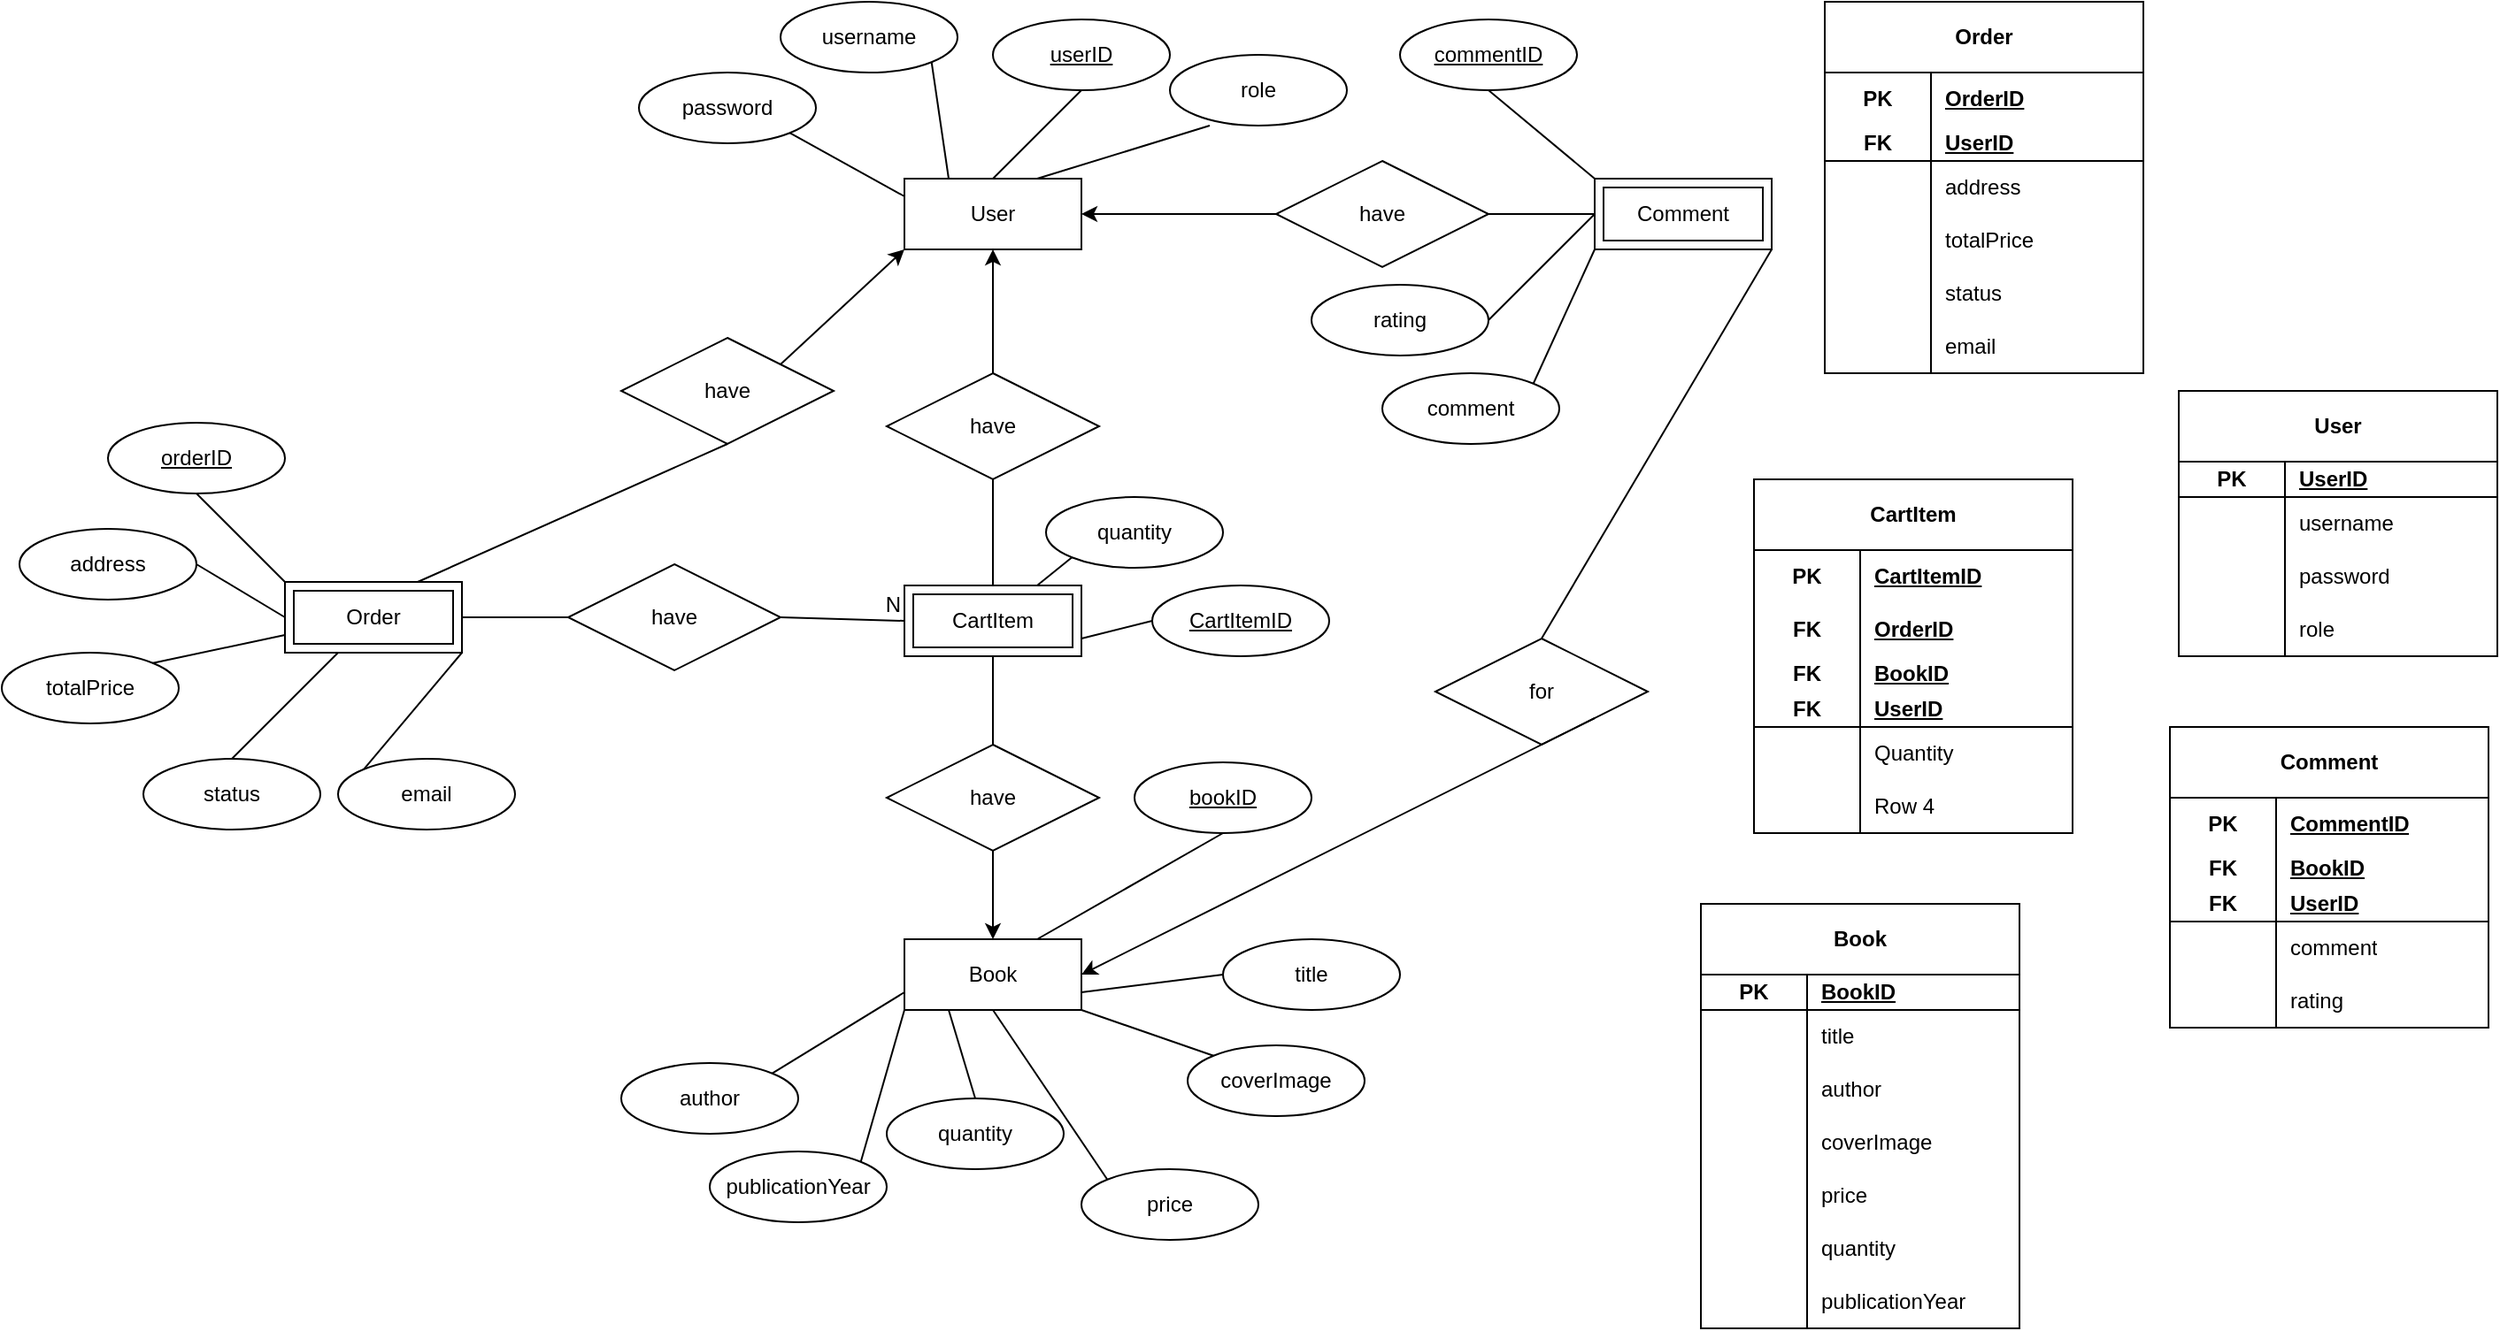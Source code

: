 <mxfile version="24.4.3" type="github">
  <diagram id="R2lEEEUBdFMjLlhIrx00" name="Page-1">
    <mxGraphModel dx="5198" dy="1508" grid="1" gridSize="10" guides="1" tooltips="1" connect="1" arrows="1" fold="1" page="1" pageScale="1" pageWidth="850" pageHeight="1100" math="0" shadow="0" extFonts="Permanent Marker^https://fonts.googleapis.com/css?family=Permanent+Marker">
      <root>
        <mxCell id="0" />
        <mxCell id="1" parent="0" />
        <mxCell id="77vhPP4-ldF0HwKtBxAo-1" value="User" style="whiteSpace=wrap;html=1;align=center;" vertex="1" parent="1">
          <mxGeometry x="-290" y="240" width="100" height="40" as="geometry" />
        </mxCell>
        <mxCell id="77vhPP4-ldF0HwKtBxAo-2" value="userID" style="ellipse;whiteSpace=wrap;html=1;align=center;fontStyle=4;" vertex="1" parent="1">
          <mxGeometry x="-240" y="150" width="100" height="40" as="geometry" />
        </mxCell>
        <mxCell id="77vhPP4-ldF0HwKtBxAo-3" value="username" style="ellipse;whiteSpace=wrap;html=1;align=center;" vertex="1" parent="1">
          <mxGeometry x="-360" y="140" width="100" height="40" as="geometry" />
        </mxCell>
        <mxCell id="77vhPP4-ldF0HwKtBxAo-4" value="role" style="ellipse;whiteSpace=wrap;html=1;align=center;" vertex="1" parent="1">
          <mxGeometry x="-140" y="170" width="100" height="40" as="geometry" />
        </mxCell>
        <mxCell id="77vhPP4-ldF0HwKtBxAo-5" value="password" style="ellipse;whiteSpace=wrap;html=1;align=center;" vertex="1" parent="1">
          <mxGeometry x="-440" y="180" width="100" height="40" as="geometry" />
        </mxCell>
        <mxCell id="77vhPP4-ldF0HwKtBxAo-9" value="" style="endArrow=none;html=1;rounded=0;exitX=0.5;exitY=1;exitDx=0;exitDy=0;entryX=0.5;entryY=0;entryDx=0;entryDy=0;" edge="1" parent="1" source="77vhPP4-ldF0HwKtBxAo-2" target="77vhPP4-ldF0HwKtBxAo-1">
          <mxGeometry width="50" height="50" relative="1" as="geometry">
            <mxPoint x="-140" y="360" as="sourcePoint" />
            <mxPoint x="-90" y="310" as="targetPoint" />
          </mxGeometry>
        </mxCell>
        <mxCell id="77vhPP4-ldF0HwKtBxAo-10" value="" style="endArrow=none;html=1;rounded=0;exitX=1;exitY=1;exitDx=0;exitDy=0;entryX=0.25;entryY=0;entryDx=0;entryDy=0;" edge="1" parent="1" source="77vhPP4-ldF0HwKtBxAo-3" target="77vhPP4-ldF0HwKtBxAo-1">
          <mxGeometry width="50" height="50" relative="1" as="geometry">
            <mxPoint x="-140" y="360" as="sourcePoint" />
            <mxPoint x="-150" y="334" as="targetPoint" />
          </mxGeometry>
        </mxCell>
        <mxCell id="77vhPP4-ldF0HwKtBxAo-11" value="" style="endArrow=none;html=1;rounded=0;exitX=1;exitY=1;exitDx=0;exitDy=0;entryX=0;entryY=0.25;entryDx=0;entryDy=0;" edge="1" parent="1" source="77vhPP4-ldF0HwKtBxAo-5" target="77vhPP4-ldF0HwKtBxAo-1">
          <mxGeometry width="50" height="50" relative="1" as="geometry">
            <mxPoint x="-140" y="360" as="sourcePoint" />
            <mxPoint x="-250" y="280" as="targetPoint" />
            <Array as="points" />
          </mxGeometry>
        </mxCell>
        <mxCell id="77vhPP4-ldF0HwKtBxAo-12" value="" style="endArrow=none;html=1;rounded=0;exitX=0.75;exitY=0;exitDx=0;exitDy=0;entryX=0.225;entryY=1.001;entryDx=0;entryDy=0;entryPerimeter=0;" edge="1" parent="1" source="77vhPP4-ldF0HwKtBxAo-1" target="77vhPP4-ldF0HwKtBxAo-4">
          <mxGeometry width="50" height="50" relative="1" as="geometry">
            <mxPoint x="-140" y="360" as="sourcePoint" />
            <mxPoint x="-90" y="310" as="targetPoint" />
          </mxGeometry>
        </mxCell>
        <mxCell id="77vhPP4-ldF0HwKtBxAo-22" value="Book" style="whiteSpace=wrap;html=1;align=center;" vertex="1" parent="1">
          <mxGeometry x="-290" y="670" width="100" height="40" as="geometry" />
        </mxCell>
        <mxCell id="77vhPP4-ldF0HwKtBxAo-23" value="bookID" style="ellipse;whiteSpace=wrap;html=1;align=center;fontStyle=4;" vertex="1" parent="1">
          <mxGeometry x="-160" y="570" width="100" height="40" as="geometry" />
        </mxCell>
        <mxCell id="77vhPP4-ldF0HwKtBxAo-24" value="author" style="ellipse;whiteSpace=wrap;html=1;align=center;" vertex="1" parent="1">
          <mxGeometry x="-450" y="740" width="100" height="40" as="geometry" />
        </mxCell>
        <mxCell id="77vhPP4-ldF0HwKtBxAo-25" value="title" style="ellipse;whiteSpace=wrap;html=1;align=center;" vertex="1" parent="1">
          <mxGeometry x="-110" y="670" width="100" height="40" as="geometry" />
        </mxCell>
        <mxCell id="77vhPP4-ldF0HwKtBxAo-26" value="publicationYear" style="ellipse;whiteSpace=wrap;html=1;align=center;" vertex="1" parent="1">
          <mxGeometry x="-400" y="790" width="100" height="40" as="geometry" />
        </mxCell>
        <mxCell id="77vhPP4-ldF0HwKtBxAo-27" value="" style="endArrow=none;html=1;rounded=0;exitX=0.5;exitY=1;exitDx=0;exitDy=0;entryX=0.75;entryY=0;entryDx=0;entryDy=0;" edge="1" source="77vhPP4-ldF0HwKtBxAo-23" target="77vhPP4-ldF0HwKtBxAo-22" parent="1">
          <mxGeometry width="50" height="50" relative="1" as="geometry">
            <mxPoint x="-270" y="720" as="sourcePoint" />
            <mxPoint x="-220" y="670" as="targetPoint" />
          </mxGeometry>
        </mxCell>
        <mxCell id="77vhPP4-ldF0HwKtBxAo-28" value="" style="endArrow=none;html=1;rounded=0;exitX=1;exitY=0;exitDx=0;exitDy=0;entryX=0;entryY=0.75;entryDx=0;entryDy=0;" edge="1" source="77vhPP4-ldF0HwKtBxAo-24" target="77vhPP4-ldF0HwKtBxAo-22" parent="1">
          <mxGeometry width="50" height="50" relative="1" as="geometry">
            <mxPoint x="-270" y="740" as="sourcePoint" />
            <mxPoint x="-280" y="714" as="targetPoint" />
          </mxGeometry>
        </mxCell>
        <mxCell id="77vhPP4-ldF0HwKtBxAo-29" value="" style="endArrow=none;html=1;rounded=0;exitX=1;exitY=0;exitDx=0;exitDy=0;entryX=0;entryY=1;entryDx=0;entryDy=0;" edge="1" source="77vhPP4-ldF0HwKtBxAo-26" target="77vhPP4-ldF0HwKtBxAo-22" parent="1">
          <mxGeometry width="50" height="50" relative="1" as="geometry">
            <mxPoint x="-270" y="740" as="sourcePoint" />
            <mxPoint x="-220" y="690" as="targetPoint" />
            <Array as="points" />
          </mxGeometry>
        </mxCell>
        <mxCell id="77vhPP4-ldF0HwKtBxAo-30" value="" style="endArrow=none;html=1;rounded=0;entryX=0;entryY=0.5;entryDx=0;entryDy=0;exitX=1;exitY=0.75;exitDx=0;exitDy=0;" edge="1" source="77vhPP4-ldF0HwKtBxAo-22" target="77vhPP4-ldF0HwKtBxAo-25" parent="1">
          <mxGeometry width="50" height="50" relative="1" as="geometry">
            <mxPoint x="-190" y="690" as="sourcePoint" />
            <mxPoint x="-220" y="690" as="targetPoint" />
          </mxGeometry>
        </mxCell>
        <mxCell id="77vhPP4-ldF0HwKtBxAo-31" value="quantity" style="ellipse;whiteSpace=wrap;html=1;align=center;" vertex="1" parent="1">
          <mxGeometry x="-300" y="760" width="100" height="40" as="geometry" />
        </mxCell>
        <mxCell id="77vhPP4-ldF0HwKtBxAo-32" value="price" style="ellipse;whiteSpace=wrap;html=1;align=center;" vertex="1" parent="1">
          <mxGeometry x="-190" y="800" width="100" height="40" as="geometry" />
        </mxCell>
        <mxCell id="77vhPP4-ldF0HwKtBxAo-33" value="" style="endArrow=none;html=1;rounded=0;exitX=0.5;exitY=0;exitDx=0;exitDy=0;entryX=0.25;entryY=1;entryDx=0;entryDy=0;" edge="1" parent="1" source="77vhPP4-ldF0HwKtBxAo-31" target="77vhPP4-ldF0HwKtBxAo-22">
          <mxGeometry width="50" height="50" relative="1" as="geometry">
            <mxPoint x="-400" y="720" as="sourcePoint" />
            <mxPoint x="-350" y="670" as="targetPoint" />
          </mxGeometry>
        </mxCell>
        <mxCell id="77vhPP4-ldF0HwKtBxAo-34" value="" style="endArrow=none;html=1;rounded=0;exitX=0;exitY=0;exitDx=0;exitDy=0;entryX=0.5;entryY=1;entryDx=0;entryDy=0;" edge="1" parent="1" source="77vhPP4-ldF0HwKtBxAo-32" target="77vhPP4-ldF0HwKtBxAo-22">
          <mxGeometry width="50" height="50" relative="1" as="geometry">
            <mxPoint x="-400" y="720" as="sourcePoint" />
            <mxPoint x="-350" y="670" as="targetPoint" />
          </mxGeometry>
        </mxCell>
        <mxCell id="77vhPP4-ldF0HwKtBxAo-62" value="&lt;u&gt;CartItemID&lt;/u&gt;" style="ellipse;whiteSpace=wrap;html=1;align=center;fontStyle=4;" vertex="1" parent="1">
          <mxGeometry x="-150" y="470" width="100" height="40" as="geometry" />
        </mxCell>
        <mxCell id="77vhPP4-ldF0HwKtBxAo-63" value="quantity" style="ellipse;whiteSpace=wrap;html=1;align=center;" vertex="1" parent="1">
          <mxGeometry x="-210" y="420" width="100" height="40" as="geometry" />
        </mxCell>
        <mxCell id="77vhPP4-ldF0HwKtBxAo-66" value="" style="endArrow=none;html=1;rounded=0;exitX=0;exitY=0.5;exitDx=0;exitDy=0;entryX=1;entryY=0.75;entryDx=0;entryDy=0;" edge="1" parent="1" source="77vhPP4-ldF0HwKtBxAo-62" target="77vhPP4-ldF0HwKtBxAo-151">
          <mxGeometry width="50" height="50" relative="1" as="geometry">
            <mxPoint x="-200" y="630" as="sourcePoint" />
            <mxPoint x="-210" y="485" as="targetPoint" />
          </mxGeometry>
        </mxCell>
        <mxCell id="77vhPP4-ldF0HwKtBxAo-67" value="" style="endArrow=none;html=1;rounded=0;exitX=0;exitY=1;exitDx=0;exitDy=0;entryX=0.75;entryY=0;entryDx=0;entryDy=0;" edge="1" parent="1" source="77vhPP4-ldF0HwKtBxAo-63" target="77vhPP4-ldF0HwKtBxAo-151">
          <mxGeometry width="50" height="50" relative="1" as="geometry">
            <mxPoint x="-200" y="630" as="sourcePoint" />
            <mxPoint x="-210" y="485" as="targetPoint" />
          </mxGeometry>
        </mxCell>
        <mxCell id="77vhPP4-ldF0HwKtBxAo-70" value="Comment" style="shape=ext;margin=3;double=1;whiteSpace=wrap;html=1;align=center;" vertex="1" parent="1">
          <mxGeometry x="100" y="240" width="100" height="40" as="geometry" />
        </mxCell>
        <mxCell id="77vhPP4-ldF0HwKtBxAo-71" value="&lt;u&gt;commentID&lt;/u&gt;" style="ellipse;whiteSpace=wrap;html=1;align=center;" vertex="1" parent="1">
          <mxGeometry x="-10" y="150" width="100" height="40" as="geometry" />
        </mxCell>
        <mxCell id="77vhPP4-ldF0HwKtBxAo-74" value="rating" style="ellipse;whiteSpace=wrap;html=1;align=center;" vertex="1" parent="1">
          <mxGeometry x="-60" y="300" width="100" height="40" as="geometry" />
        </mxCell>
        <mxCell id="77vhPP4-ldF0HwKtBxAo-75" value="comment" style="ellipse;whiteSpace=wrap;html=1;align=center;" vertex="1" parent="1">
          <mxGeometry x="-20" y="350" width="100" height="40" as="geometry" />
        </mxCell>
        <mxCell id="77vhPP4-ldF0HwKtBxAo-76" value="" style="endArrow=none;html=1;rounded=0;exitX=0;exitY=0;exitDx=0;exitDy=0;entryX=0.5;entryY=1;entryDx=0;entryDy=0;" edge="1" parent="1" source="77vhPP4-ldF0HwKtBxAo-70" target="77vhPP4-ldF0HwKtBxAo-71">
          <mxGeometry width="50" height="50" relative="1" as="geometry">
            <mxPoint x="180" y="340" as="sourcePoint" />
            <mxPoint x="120" y="260" as="targetPoint" />
          </mxGeometry>
        </mxCell>
        <mxCell id="77vhPP4-ldF0HwKtBxAo-78" value="" style="endArrow=none;html=1;rounded=0;exitX=0;exitY=0.5;exitDx=0;exitDy=0;entryX=1;entryY=0.5;entryDx=0;entryDy=0;" edge="1" parent="1" source="77vhPP4-ldF0HwKtBxAo-70" target="77vhPP4-ldF0HwKtBxAo-74">
          <mxGeometry width="50" height="50" relative="1" as="geometry">
            <mxPoint x="180" y="340" as="sourcePoint" />
            <mxPoint x="230" y="290" as="targetPoint" />
          </mxGeometry>
        </mxCell>
        <mxCell id="77vhPP4-ldF0HwKtBxAo-79" value="" style="endArrow=none;html=1;rounded=0;exitX=0;exitY=1;exitDx=0;exitDy=0;entryX=1;entryY=0;entryDx=0;entryDy=0;" edge="1" parent="1" source="77vhPP4-ldF0HwKtBxAo-70" target="77vhPP4-ldF0HwKtBxAo-75">
          <mxGeometry width="50" height="50" relative="1" as="geometry">
            <mxPoint x="180" y="340" as="sourcePoint" />
            <mxPoint x="230" y="290" as="targetPoint" />
          </mxGeometry>
        </mxCell>
        <mxCell id="77vhPP4-ldF0HwKtBxAo-82" value="Order" style="shape=ext;margin=3;double=1;whiteSpace=wrap;html=1;align=center;" vertex="1" parent="1">
          <mxGeometry x="-640" y="468" width="100" height="40" as="geometry" />
        </mxCell>
        <mxCell id="77vhPP4-ldF0HwKtBxAo-83" value="&lt;u&gt;orderID&lt;/u&gt;" style="ellipse;whiteSpace=wrap;html=1;align=center;" vertex="1" parent="1">
          <mxGeometry x="-740" y="378" width="100" height="40" as="geometry" />
        </mxCell>
        <mxCell id="77vhPP4-ldF0HwKtBxAo-85" value="status" style="ellipse;whiteSpace=wrap;html=1;align=center;" vertex="1" parent="1">
          <mxGeometry x="-720" y="568" width="100" height="40" as="geometry" />
        </mxCell>
        <mxCell id="77vhPP4-ldF0HwKtBxAo-86" value="address" style="ellipse;whiteSpace=wrap;html=1;align=center;" vertex="1" parent="1">
          <mxGeometry x="-790" y="438" width="100" height="40" as="geometry" />
        </mxCell>
        <mxCell id="77vhPP4-ldF0HwKtBxAo-87" value="totalPrice" style="ellipse;whiteSpace=wrap;html=1;align=center;" vertex="1" parent="1">
          <mxGeometry x="-800" y="508" width="100" height="40" as="geometry" />
        </mxCell>
        <mxCell id="77vhPP4-ldF0HwKtBxAo-88" value="" style="endArrow=none;html=1;rounded=0;exitX=0;exitY=0;exitDx=0;exitDy=0;entryX=0.5;entryY=1;entryDx=0;entryDy=0;" edge="1" parent="1" source="77vhPP4-ldF0HwKtBxAo-82" target="77vhPP4-ldF0HwKtBxAo-83">
          <mxGeometry width="50" height="50" relative="1" as="geometry">
            <mxPoint x="-590" y="508" as="sourcePoint" />
            <mxPoint x="-670" y="418" as="targetPoint" />
          </mxGeometry>
        </mxCell>
        <mxCell id="77vhPP4-ldF0HwKtBxAo-90" value="" style="endArrow=none;html=1;rounded=0;exitX=0;exitY=0.5;exitDx=0;exitDy=0;entryX=1;entryY=0.5;entryDx=0;entryDy=0;" edge="1" parent="1" source="77vhPP4-ldF0HwKtBxAo-82" target="77vhPP4-ldF0HwKtBxAo-86">
          <mxGeometry width="50" height="50" relative="1" as="geometry">
            <mxPoint x="-590" y="508" as="sourcePoint" />
            <mxPoint x="-540" y="458" as="targetPoint" />
          </mxGeometry>
        </mxCell>
        <mxCell id="77vhPP4-ldF0HwKtBxAo-91" value="" style="endArrow=none;html=1;rounded=0;entryX=1;entryY=0;entryDx=0;entryDy=0;exitX=0;exitY=0.75;exitDx=0;exitDy=0;" edge="1" parent="1" source="77vhPP4-ldF0HwKtBxAo-82" target="77vhPP4-ldF0HwKtBxAo-87">
          <mxGeometry width="50" height="50" relative="1" as="geometry">
            <mxPoint x="-650" y="508" as="sourcePoint" />
            <mxPoint x="-540" y="458" as="targetPoint" />
          </mxGeometry>
        </mxCell>
        <mxCell id="77vhPP4-ldF0HwKtBxAo-92" value="" style="endArrow=none;html=1;rounded=0;entryX=0.5;entryY=0;entryDx=0;entryDy=0;" edge="1" parent="1" target="77vhPP4-ldF0HwKtBxAo-85">
          <mxGeometry width="50" height="50" relative="1" as="geometry">
            <mxPoint x="-610" y="508" as="sourcePoint" />
            <mxPoint x="-540" y="458" as="targetPoint" />
          </mxGeometry>
        </mxCell>
        <mxCell id="77vhPP4-ldF0HwKtBxAo-93" value="email" style="ellipse;whiteSpace=wrap;html=1;align=center;" vertex="1" parent="1">
          <mxGeometry x="-610" y="568" width="100" height="40" as="geometry" />
        </mxCell>
        <mxCell id="77vhPP4-ldF0HwKtBxAo-94" value="" style="endArrow=none;html=1;rounded=0;entryX=0;entryY=0;entryDx=0;entryDy=0;exitX=1;exitY=1;exitDx=0;exitDy=0;" edge="1" parent="1" source="77vhPP4-ldF0HwKtBxAo-82" target="77vhPP4-ldF0HwKtBxAo-93">
          <mxGeometry width="50" height="50" relative="1" as="geometry">
            <mxPoint x="-630" y="508" as="sourcePoint" />
            <mxPoint x="-580" y="458" as="targetPoint" />
          </mxGeometry>
        </mxCell>
        <mxCell id="77vhPP4-ldF0HwKtBxAo-96" value="coverImage" style="ellipse;whiteSpace=wrap;html=1;align=center;" vertex="1" parent="1">
          <mxGeometry x="-130" y="730" width="100" height="40" as="geometry" />
        </mxCell>
        <mxCell id="77vhPP4-ldF0HwKtBxAo-98" value="" style="endArrow=none;html=1;rounded=0;exitX=1;exitY=1;exitDx=0;exitDy=0;entryX=0;entryY=0;entryDx=0;entryDy=0;" edge="1" parent="1" source="77vhPP4-ldF0HwKtBxAo-22" target="77vhPP4-ldF0HwKtBxAo-96">
          <mxGeometry width="50" height="50" relative="1" as="geometry">
            <mxPoint x="-270" y="700" as="sourcePoint" />
            <mxPoint x="-220" y="650" as="targetPoint" />
          </mxGeometry>
        </mxCell>
        <mxCell id="77vhPP4-ldF0HwKtBxAo-102" value="have" style="shape=rhombus;perimeter=rhombusPerimeter;whiteSpace=wrap;html=1;align=center;" vertex="1" parent="1">
          <mxGeometry x="-80" y="230" width="120" height="60" as="geometry" />
        </mxCell>
        <mxCell id="77vhPP4-ldF0HwKtBxAo-105" value="" style="endArrow=classic;html=1;rounded=0;entryX=1;entryY=0.5;entryDx=0;entryDy=0;" edge="1" parent="1" target="77vhPP4-ldF0HwKtBxAo-1">
          <mxGeometry width="50" height="50" relative="1" as="geometry">
            <mxPoint x="-80" y="260" as="sourcePoint" />
            <mxPoint x="-250" y="290" as="targetPoint" />
          </mxGeometry>
        </mxCell>
        <mxCell id="77vhPP4-ldF0HwKtBxAo-106" value="" style="endArrow=none;html=1;rounded=0;exitX=0;exitY=0.5;exitDx=0;exitDy=0;entryX=1;entryY=0.5;entryDx=0;entryDy=0;" edge="1" parent="1" source="77vhPP4-ldF0HwKtBxAo-70" target="77vhPP4-ldF0HwKtBxAo-102">
          <mxGeometry width="50" height="50" relative="1" as="geometry">
            <mxPoint x="-520" y="370" as="sourcePoint" />
            <mxPoint x="-470" y="320" as="targetPoint" />
          </mxGeometry>
        </mxCell>
        <mxCell id="77vhPP4-ldF0HwKtBxAo-107" value="for" style="shape=rhombus;perimeter=rhombusPerimeter;whiteSpace=wrap;html=1;align=center;" vertex="1" parent="1">
          <mxGeometry x="10" y="500" width="120" height="60" as="geometry" />
        </mxCell>
        <mxCell id="77vhPP4-ldF0HwKtBxAo-108" value="" style="endArrow=classic;html=1;rounded=0;exitX=1;exitY=1;exitDx=0;exitDy=0;entryX=1;entryY=0.5;entryDx=0;entryDy=0;" edge="1" parent="1" source="77vhPP4-ldF0HwKtBxAo-107" target="77vhPP4-ldF0HwKtBxAo-22">
          <mxGeometry width="50" height="50" relative="1" as="geometry">
            <mxPoint x="-470" y="440" as="sourcePoint" />
            <mxPoint x="-170" y="630" as="targetPoint" />
          </mxGeometry>
        </mxCell>
        <mxCell id="77vhPP4-ldF0HwKtBxAo-109" value="" style="endArrow=none;html=1;rounded=0;exitX=1;exitY=1;exitDx=0;exitDy=0;entryX=0.5;entryY=0;entryDx=0;entryDy=0;" edge="1" parent="1" source="77vhPP4-ldF0HwKtBxAo-70" target="77vhPP4-ldF0HwKtBxAo-107">
          <mxGeometry width="50" height="50" relative="1" as="geometry">
            <mxPoint x="-520" y="470" as="sourcePoint" />
            <mxPoint x="-470" y="420" as="targetPoint" />
          </mxGeometry>
        </mxCell>
        <mxCell id="77vhPP4-ldF0HwKtBxAo-125" value="CartItem" style="shape=table;startSize=40;container=1;collapsible=1;childLayout=tableLayout;fixedRows=1;rowLines=0;fontStyle=1;align=center;resizeLast=1;html=1;whiteSpace=wrap;" vertex="1" parent="1">
          <mxGeometry x="190" y="410" width="180" height="200" as="geometry" />
        </mxCell>
        <mxCell id="77vhPP4-ldF0HwKtBxAo-126" value="" style="shape=tableRow;horizontal=0;startSize=0;swimlaneHead=0;swimlaneBody=0;fillColor=none;collapsible=0;dropTarget=0;points=[[0,0.5],[1,0.5]];portConstraint=eastwest;top=0;left=0;right=0;bottom=0;html=1;" vertex="1" parent="77vhPP4-ldF0HwKtBxAo-125">
          <mxGeometry y="40" width="180" height="30" as="geometry" />
        </mxCell>
        <mxCell id="77vhPP4-ldF0HwKtBxAo-127" value="PK" style="shape=partialRectangle;connectable=0;fillColor=none;top=0;left=0;bottom=0;right=0;fontStyle=1;overflow=hidden;html=1;whiteSpace=wrap;" vertex="1" parent="77vhPP4-ldF0HwKtBxAo-126">
          <mxGeometry width="60" height="30" as="geometry">
            <mxRectangle width="60" height="30" as="alternateBounds" />
          </mxGeometry>
        </mxCell>
        <mxCell id="77vhPP4-ldF0HwKtBxAo-128" value="CartItemID" style="shape=partialRectangle;connectable=0;fillColor=none;top=0;left=0;bottom=0;right=0;align=left;spacingLeft=6;fontStyle=5;overflow=hidden;html=1;whiteSpace=wrap;" vertex="1" parent="77vhPP4-ldF0HwKtBxAo-126">
          <mxGeometry x="60" width="120" height="30" as="geometry">
            <mxRectangle width="120" height="30" as="alternateBounds" />
          </mxGeometry>
        </mxCell>
        <mxCell id="77vhPP4-ldF0HwKtBxAo-141" value="" style="shape=tableRow;horizontal=0;startSize=0;swimlaneHead=0;swimlaneBody=0;fillColor=none;collapsible=0;dropTarget=0;points=[[0,0.5],[1,0.5]];portConstraint=eastwest;top=0;left=0;right=0;bottom=0;html=1;" vertex="1" parent="77vhPP4-ldF0HwKtBxAo-125">
          <mxGeometry y="70" width="180" height="30" as="geometry" />
        </mxCell>
        <mxCell id="77vhPP4-ldF0HwKtBxAo-142" value="FK" style="shape=partialRectangle;connectable=0;fillColor=none;top=0;left=0;bottom=0;right=0;fontStyle=1;overflow=hidden;html=1;whiteSpace=wrap;" vertex="1" parent="77vhPP4-ldF0HwKtBxAo-141">
          <mxGeometry width="60" height="30" as="geometry">
            <mxRectangle width="60" height="30" as="alternateBounds" />
          </mxGeometry>
        </mxCell>
        <mxCell id="77vhPP4-ldF0HwKtBxAo-143" value="OrderID" style="shape=partialRectangle;connectable=0;fillColor=none;top=0;left=0;bottom=0;right=0;align=left;spacingLeft=6;fontStyle=5;overflow=hidden;html=1;whiteSpace=wrap;" vertex="1" parent="77vhPP4-ldF0HwKtBxAo-141">
          <mxGeometry x="60" width="120" height="30" as="geometry">
            <mxRectangle width="120" height="30" as="alternateBounds" />
          </mxGeometry>
        </mxCell>
        <mxCell id="77vhPP4-ldF0HwKtBxAo-144" value="" style="shape=tableRow;horizontal=0;startSize=0;swimlaneHead=0;swimlaneBody=0;fillColor=none;collapsible=0;dropTarget=0;points=[[0,0.5],[1,0.5]];portConstraint=eastwest;top=0;left=0;right=0;bottom=0;html=1;" vertex="1" parent="77vhPP4-ldF0HwKtBxAo-125">
          <mxGeometry y="100" width="180" height="20" as="geometry" />
        </mxCell>
        <mxCell id="77vhPP4-ldF0HwKtBxAo-145" value="FK" style="shape=partialRectangle;connectable=0;fillColor=none;top=0;left=0;bottom=0;right=0;fontStyle=1;overflow=hidden;html=1;whiteSpace=wrap;" vertex="1" parent="77vhPP4-ldF0HwKtBxAo-144">
          <mxGeometry width="60" height="20" as="geometry">
            <mxRectangle width="60" height="20" as="alternateBounds" />
          </mxGeometry>
        </mxCell>
        <mxCell id="77vhPP4-ldF0HwKtBxAo-146" value="BookID" style="shape=partialRectangle;connectable=0;fillColor=none;top=0;left=0;bottom=0;right=0;align=left;spacingLeft=6;fontStyle=5;overflow=hidden;html=1;whiteSpace=wrap;" vertex="1" parent="77vhPP4-ldF0HwKtBxAo-144">
          <mxGeometry x="60" width="120" height="20" as="geometry">
            <mxRectangle width="120" height="20" as="alternateBounds" />
          </mxGeometry>
        </mxCell>
        <mxCell id="77vhPP4-ldF0HwKtBxAo-129" value="" style="shape=tableRow;horizontal=0;startSize=0;swimlaneHead=0;swimlaneBody=0;fillColor=none;collapsible=0;dropTarget=0;points=[[0,0.5],[1,0.5]];portConstraint=eastwest;top=0;left=0;right=0;bottom=1;html=1;" vertex="1" parent="77vhPP4-ldF0HwKtBxAo-125">
          <mxGeometry y="120" width="180" height="20" as="geometry" />
        </mxCell>
        <mxCell id="77vhPP4-ldF0HwKtBxAo-130" value="FK" style="shape=partialRectangle;connectable=0;fillColor=none;top=0;left=0;bottom=0;right=0;fontStyle=1;overflow=hidden;html=1;whiteSpace=wrap;" vertex="1" parent="77vhPP4-ldF0HwKtBxAo-129">
          <mxGeometry width="60" height="20" as="geometry">
            <mxRectangle width="60" height="20" as="alternateBounds" />
          </mxGeometry>
        </mxCell>
        <mxCell id="77vhPP4-ldF0HwKtBxAo-131" value="UserID" style="shape=partialRectangle;connectable=0;fillColor=none;top=0;left=0;bottom=0;right=0;align=left;spacingLeft=6;fontStyle=5;overflow=hidden;html=1;whiteSpace=wrap;" vertex="1" parent="77vhPP4-ldF0HwKtBxAo-129">
          <mxGeometry x="60" width="120" height="20" as="geometry">
            <mxRectangle width="120" height="20" as="alternateBounds" />
          </mxGeometry>
        </mxCell>
        <mxCell id="77vhPP4-ldF0HwKtBxAo-132" value="" style="shape=tableRow;horizontal=0;startSize=0;swimlaneHead=0;swimlaneBody=0;fillColor=none;collapsible=0;dropTarget=0;points=[[0,0.5],[1,0.5]];portConstraint=eastwest;top=0;left=0;right=0;bottom=0;html=1;" vertex="1" parent="77vhPP4-ldF0HwKtBxAo-125">
          <mxGeometry y="140" width="180" height="30" as="geometry" />
        </mxCell>
        <mxCell id="77vhPP4-ldF0HwKtBxAo-133" value="" style="shape=partialRectangle;connectable=0;fillColor=none;top=0;left=0;bottom=0;right=0;editable=1;overflow=hidden;html=1;whiteSpace=wrap;" vertex="1" parent="77vhPP4-ldF0HwKtBxAo-132">
          <mxGeometry width="60" height="30" as="geometry">
            <mxRectangle width="60" height="30" as="alternateBounds" />
          </mxGeometry>
        </mxCell>
        <mxCell id="77vhPP4-ldF0HwKtBxAo-134" value="Quantity" style="shape=partialRectangle;connectable=0;fillColor=none;top=0;left=0;bottom=0;right=0;align=left;spacingLeft=6;overflow=hidden;html=1;whiteSpace=wrap;" vertex="1" parent="77vhPP4-ldF0HwKtBxAo-132">
          <mxGeometry x="60" width="120" height="30" as="geometry">
            <mxRectangle width="120" height="30" as="alternateBounds" />
          </mxGeometry>
        </mxCell>
        <mxCell id="77vhPP4-ldF0HwKtBxAo-135" value="" style="shape=tableRow;horizontal=0;startSize=0;swimlaneHead=0;swimlaneBody=0;fillColor=none;collapsible=0;dropTarget=0;points=[[0,0.5],[1,0.5]];portConstraint=eastwest;top=0;left=0;right=0;bottom=0;html=1;" vertex="1" parent="77vhPP4-ldF0HwKtBxAo-125">
          <mxGeometry y="170" width="180" height="30" as="geometry" />
        </mxCell>
        <mxCell id="77vhPP4-ldF0HwKtBxAo-136" value="" style="shape=partialRectangle;connectable=0;fillColor=none;top=0;left=0;bottom=0;right=0;editable=1;overflow=hidden;html=1;whiteSpace=wrap;" vertex="1" parent="77vhPP4-ldF0HwKtBxAo-135">
          <mxGeometry width="60" height="30" as="geometry">
            <mxRectangle width="60" height="30" as="alternateBounds" />
          </mxGeometry>
        </mxCell>
        <mxCell id="77vhPP4-ldF0HwKtBxAo-137" value="Row 4" style="shape=partialRectangle;connectable=0;fillColor=none;top=0;left=0;bottom=0;right=0;align=left;spacingLeft=6;overflow=hidden;html=1;whiteSpace=wrap;" vertex="1" parent="77vhPP4-ldF0HwKtBxAo-135">
          <mxGeometry x="60" width="120" height="30" as="geometry">
            <mxRectangle width="120" height="30" as="alternateBounds" />
          </mxGeometry>
        </mxCell>
        <mxCell id="77vhPP4-ldF0HwKtBxAo-147" value="have" style="shape=rhombus;perimeter=rhombusPerimeter;whiteSpace=wrap;html=1;align=center;" vertex="1" parent="1">
          <mxGeometry x="-450" y="330" width="120" height="60" as="geometry" />
        </mxCell>
        <mxCell id="77vhPP4-ldF0HwKtBxAo-148" value="" style="endArrow=none;html=1;rounded=0;exitX=0.75;exitY=0;exitDx=0;exitDy=0;entryX=0.5;entryY=1;entryDx=0;entryDy=0;" edge="1" parent="1" source="77vhPP4-ldF0HwKtBxAo-82" target="77vhPP4-ldF0HwKtBxAo-147">
          <mxGeometry width="50" height="50" relative="1" as="geometry">
            <mxPoint x="-130" y="430" as="sourcePoint" />
            <mxPoint x="-390" y="400" as="targetPoint" />
          </mxGeometry>
        </mxCell>
        <mxCell id="77vhPP4-ldF0HwKtBxAo-149" value="" style="endArrow=classic;html=1;rounded=0;exitX=1;exitY=0;exitDx=0;exitDy=0;entryX=0;entryY=1;entryDx=0;entryDy=0;" edge="1" parent="1" source="77vhPP4-ldF0HwKtBxAo-147" target="77vhPP4-ldF0HwKtBxAo-1">
          <mxGeometry width="50" height="50" relative="1" as="geometry">
            <mxPoint x="-130" y="430" as="sourcePoint" />
            <mxPoint x="-320" y="300" as="targetPoint" />
          </mxGeometry>
        </mxCell>
        <mxCell id="77vhPP4-ldF0HwKtBxAo-151" value="CartItem" style="shape=ext;margin=3;double=1;whiteSpace=wrap;html=1;align=center;" vertex="1" parent="1">
          <mxGeometry x="-290" y="470" width="100" height="40" as="geometry" />
        </mxCell>
        <mxCell id="77vhPP4-ldF0HwKtBxAo-152" value="have" style="shape=rhombus;perimeter=rhombusPerimeter;whiteSpace=wrap;html=1;align=center;" vertex="1" parent="1">
          <mxGeometry x="-300" y="560" width="120" height="60" as="geometry" />
        </mxCell>
        <mxCell id="77vhPP4-ldF0HwKtBxAo-153" value="have" style="shape=rhombus;perimeter=rhombusPerimeter;whiteSpace=wrap;html=1;align=center;" vertex="1" parent="1">
          <mxGeometry x="-300" y="350" width="120" height="60" as="geometry" />
        </mxCell>
        <mxCell id="77vhPP4-ldF0HwKtBxAo-154" value="" style="endArrow=classic;html=1;rounded=0;exitX=0.5;exitY=0;exitDx=0;exitDy=0;entryX=0.5;entryY=1;entryDx=0;entryDy=0;" edge="1" parent="1" source="77vhPP4-ldF0HwKtBxAo-153" target="77vhPP4-ldF0HwKtBxAo-1">
          <mxGeometry width="50" height="50" relative="1" as="geometry">
            <mxPoint x="-130" y="490" as="sourcePoint" />
            <mxPoint x="-80" y="440" as="targetPoint" />
          </mxGeometry>
        </mxCell>
        <mxCell id="77vhPP4-ldF0HwKtBxAo-155" value="" style="endArrow=classic;html=1;rounded=0;exitX=0.5;exitY=1;exitDx=0;exitDy=0;entryX=0.5;entryY=0;entryDx=0;entryDy=0;" edge="1" parent="1" source="77vhPP4-ldF0HwKtBxAo-152" target="77vhPP4-ldF0HwKtBxAo-22">
          <mxGeometry width="50" height="50" relative="1" as="geometry">
            <mxPoint x="-130" y="490" as="sourcePoint" />
            <mxPoint x="-80" y="440" as="targetPoint" />
          </mxGeometry>
        </mxCell>
        <mxCell id="77vhPP4-ldF0HwKtBxAo-156" value="" style="endArrow=none;html=1;rounded=0;exitX=0.5;exitY=1;exitDx=0;exitDy=0;entryX=0.5;entryY=0;entryDx=0;entryDy=0;" edge="1" parent="1" source="77vhPP4-ldF0HwKtBxAo-151" target="77vhPP4-ldF0HwKtBxAo-152">
          <mxGeometry width="50" height="50" relative="1" as="geometry">
            <mxPoint x="-130" y="490" as="sourcePoint" />
            <mxPoint x="-80" y="440" as="targetPoint" />
          </mxGeometry>
        </mxCell>
        <mxCell id="77vhPP4-ldF0HwKtBxAo-157" value="" style="endArrow=none;html=1;rounded=0;exitX=0.5;exitY=0;exitDx=0;exitDy=0;entryX=0.5;entryY=1;entryDx=0;entryDy=0;" edge="1" parent="1" source="77vhPP4-ldF0HwKtBxAo-151" target="77vhPP4-ldF0HwKtBxAo-153">
          <mxGeometry width="50" height="50" relative="1" as="geometry">
            <mxPoint x="-130" y="490" as="sourcePoint" />
            <mxPoint x="-80" y="440" as="targetPoint" />
          </mxGeometry>
        </mxCell>
        <mxCell id="77vhPP4-ldF0HwKtBxAo-158" value="have" style="shape=rhombus;perimeter=rhombusPerimeter;whiteSpace=wrap;html=1;align=center;" vertex="1" parent="1">
          <mxGeometry x="-480" y="458" width="120" height="60" as="geometry" />
        </mxCell>
        <mxCell id="77vhPP4-ldF0HwKtBxAo-160" value="" style="endArrow=none;html=1;rounded=0;exitX=1;exitY=0.5;exitDx=0;exitDy=0;entryX=0;entryY=0.5;entryDx=0;entryDy=0;" edge="1" parent="1" source="77vhPP4-ldF0HwKtBxAo-82" target="77vhPP4-ldF0HwKtBxAo-158">
          <mxGeometry width="50" height="50" relative="1" as="geometry">
            <mxPoint x="-130" y="490" as="sourcePoint" />
            <mxPoint x="-80" y="440" as="targetPoint" />
          </mxGeometry>
        </mxCell>
        <mxCell id="77vhPP4-ldF0HwKtBxAo-163" value="" style="endArrow=none;html=1;rounded=0;exitX=1;exitY=0.5;exitDx=0;exitDy=0;entryX=0;entryY=0.5;entryDx=0;entryDy=0;" edge="1" parent="1" source="77vhPP4-ldF0HwKtBxAo-158" target="77vhPP4-ldF0HwKtBxAo-151">
          <mxGeometry relative="1" as="geometry">
            <mxPoint x="-150" y="600" as="sourcePoint" />
            <mxPoint x="10" y="600" as="targetPoint" />
          </mxGeometry>
        </mxCell>
        <mxCell id="77vhPP4-ldF0HwKtBxAo-164" value="N" style="resizable=0;html=1;whiteSpace=wrap;align=right;verticalAlign=bottom;" connectable="0" vertex="1" parent="77vhPP4-ldF0HwKtBxAo-163">
          <mxGeometry x="1" relative="1" as="geometry" />
        </mxCell>
        <mxCell id="77vhPP4-ldF0HwKtBxAo-165" value="Comment" style="shape=table;startSize=40;container=1;collapsible=1;childLayout=tableLayout;fixedRows=1;rowLines=0;fontStyle=1;align=center;resizeLast=1;html=1;whiteSpace=wrap;" vertex="1" parent="1">
          <mxGeometry x="425" y="550" width="180" height="170" as="geometry" />
        </mxCell>
        <mxCell id="77vhPP4-ldF0HwKtBxAo-166" value="" style="shape=tableRow;horizontal=0;startSize=0;swimlaneHead=0;swimlaneBody=0;fillColor=none;collapsible=0;dropTarget=0;points=[[0,0.5],[1,0.5]];portConstraint=eastwest;top=0;left=0;right=0;bottom=0;html=1;" vertex="1" parent="77vhPP4-ldF0HwKtBxAo-165">
          <mxGeometry y="40" width="180" height="30" as="geometry" />
        </mxCell>
        <mxCell id="77vhPP4-ldF0HwKtBxAo-167" value="PK" style="shape=partialRectangle;connectable=0;fillColor=none;top=0;left=0;bottom=0;right=0;fontStyle=1;overflow=hidden;html=1;whiteSpace=wrap;" vertex="1" parent="77vhPP4-ldF0HwKtBxAo-166">
          <mxGeometry width="60" height="30" as="geometry">
            <mxRectangle width="60" height="30" as="alternateBounds" />
          </mxGeometry>
        </mxCell>
        <mxCell id="77vhPP4-ldF0HwKtBxAo-168" value="CommentID" style="shape=partialRectangle;connectable=0;fillColor=none;top=0;left=0;bottom=0;right=0;align=left;spacingLeft=6;fontStyle=5;overflow=hidden;html=1;whiteSpace=wrap;" vertex="1" parent="77vhPP4-ldF0HwKtBxAo-166">
          <mxGeometry x="60" width="120" height="30" as="geometry">
            <mxRectangle width="120" height="30" as="alternateBounds" />
          </mxGeometry>
        </mxCell>
        <mxCell id="77vhPP4-ldF0HwKtBxAo-172" value="" style="shape=tableRow;horizontal=0;startSize=0;swimlaneHead=0;swimlaneBody=0;fillColor=none;collapsible=0;dropTarget=0;points=[[0,0.5],[1,0.5]];portConstraint=eastwest;top=0;left=0;right=0;bottom=0;html=1;" vertex="1" parent="77vhPP4-ldF0HwKtBxAo-165">
          <mxGeometry y="70" width="180" height="20" as="geometry" />
        </mxCell>
        <mxCell id="77vhPP4-ldF0HwKtBxAo-173" value="FK" style="shape=partialRectangle;connectable=0;fillColor=none;top=0;left=0;bottom=0;right=0;fontStyle=1;overflow=hidden;html=1;whiteSpace=wrap;" vertex="1" parent="77vhPP4-ldF0HwKtBxAo-172">
          <mxGeometry width="60" height="20" as="geometry">
            <mxRectangle width="60" height="20" as="alternateBounds" />
          </mxGeometry>
        </mxCell>
        <mxCell id="77vhPP4-ldF0HwKtBxAo-174" value="BookID" style="shape=partialRectangle;connectable=0;fillColor=none;top=0;left=0;bottom=0;right=0;align=left;spacingLeft=6;fontStyle=5;overflow=hidden;html=1;whiteSpace=wrap;" vertex="1" parent="77vhPP4-ldF0HwKtBxAo-172">
          <mxGeometry x="60" width="120" height="20" as="geometry">
            <mxRectangle width="120" height="20" as="alternateBounds" />
          </mxGeometry>
        </mxCell>
        <mxCell id="77vhPP4-ldF0HwKtBxAo-175" value="" style="shape=tableRow;horizontal=0;startSize=0;swimlaneHead=0;swimlaneBody=0;fillColor=none;collapsible=0;dropTarget=0;points=[[0,0.5],[1,0.5]];portConstraint=eastwest;top=0;left=0;right=0;bottom=1;html=1;" vertex="1" parent="77vhPP4-ldF0HwKtBxAo-165">
          <mxGeometry y="90" width="180" height="20" as="geometry" />
        </mxCell>
        <mxCell id="77vhPP4-ldF0HwKtBxAo-176" value="FK" style="shape=partialRectangle;connectable=0;fillColor=none;top=0;left=0;bottom=0;right=0;fontStyle=1;overflow=hidden;html=1;whiteSpace=wrap;" vertex="1" parent="77vhPP4-ldF0HwKtBxAo-175">
          <mxGeometry width="60" height="20" as="geometry">
            <mxRectangle width="60" height="20" as="alternateBounds" />
          </mxGeometry>
        </mxCell>
        <mxCell id="77vhPP4-ldF0HwKtBxAo-177" value="UserID" style="shape=partialRectangle;connectable=0;fillColor=none;top=0;left=0;bottom=0;right=0;align=left;spacingLeft=6;fontStyle=5;overflow=hidden;html=1;whiteSpace=wrap;" vertex="1" parent="77vhPP4-ldF0HwKtBxAo-175">
          <mxGeometry x="60" width="120" height="20" as="geometry">
            <mxRectangle width="120" height="20" as="alternateBounds" />
          </mxGeometry>
        </mxCell>
        <mxCell id="77vhPP4-ldF0HwKtBxAo-178" value="" style="shape=tableRow;horizontal=0;startSize=0;swimlaneHead=0;swimlaneBody=0;fillColor=none;collapsible=0;dropTarget=0;points=[[0,0.5],[1,0.5]];portConstraint=eastwest;top=0;left=0;right=0;bottom=0;html=1;" vertex="1" parent="77vhPP4-ldF0HwKtBxAo-165">
          <mxGeometry y="110" width="180" height="30" as="geometry" />
        </mxCell>
        <mxCell id="77vhPP4-ldF0HwKtBxAo-179" value="" style="shape=partialRectangle;connectable=0;fillColor=none;top=0;left=0;bottom=0;right=0;editable=1;overflow=hidden;html=1;whiteSpace=wrap;" vertex="1" parent="77vhPP4-ldF0HwKtBxAo-178">
          <mxGeometry width="60" height="30" as="geometry">
            <mxRectangle width="60" height="30" as="alternateBounds" />
          </mxGeometry>
        </mxCell>
        <mxCell id="77vhPP4-ldF0HwKtBxAo-180" value="comment" style="shape=partialRectangle;connectable=0;fillColor=none;top=0;left=0;bottom=0;right=0;align=left;spacingLeft=6;overflow=hidden;html=1;whiteSpace=wrap;" vertex="1" parent="77vhPP4-ldF0HwKtBxAo-178">
          <mxGeometry x="60" width="120" height="30" as="geometry">
            <mxRectangle width="120" height="30" as="alternateBounds" />
          </mxGeometry>
        </mxCell>
        <mxCell id="77vhPP4-ldF0HwKtBxAo-181" value="" style="shape=tableRow;horizontal=0;startSize=0;swimlaneHead=0;swimlaneBody=0;fillColor=none;collapsible=0;dropTarget=0;points=[[0,0.5],[1,0.5]];portConstraint=eastwest;top=0;left=0;right=0;bottom=0;html=1;" vertex="1" parent="77vhPP4-ldF0HwKtBxAo-165">
          <mxGeometry y="140" width="180" height="30" as="geometry" />
        </mxCell>
        <mxCell id="77vhPP4-ldF0HwKtBxAo-182" value="" style="shape=partialRectangle;connectable=0;fillColor=none;top=0;left=0;bottom=0;right=0;editable=1;overflow=hidden;html=1;whiteSpace=wrap;" vertex="1" parent="77vhPP4-ldF0HwKtBxAo-181">
          <mxGeometry width="60" height="30" as="geometry">
            <mxRectangle width="60" height="30" as="alternateBounds" />
          </mxGeometry>
        </mxCell>
        <mxCell id="77vhPP4-ldF0HwKtBxAo-183" value="rating" style="shape=partialRectangle;connectable=0;fillColor=none;top=0;left=0;bottom=0;right=0;align=left;spacingLeft=6;overflow=hidden;html=1;whiteSpace=wrap;" vertex="1" parent="77vhPP4-ldF0HwKtBxAo-181">
          <mxGeometry x="60" width="120" height="30" as="geometry">
            <mxRectangle width="120" height="30" as="alternateBounds" />
          </mxGeometry>
        </mxCell>
        <mxCell id="77vhPP4-ldF0HwKtBxAo-184" value="User" style="shape=table;startSize=40;container=1;collapsible=1;childLayout=tableLayout;fixedRows=1;rowLines=0;fontStyle=1;align=center;resizeLast=1;html=1;whiteSpace=wrap;" vertex="1" parent="1">
          <mxGeometry x="430" y="360" width="180" height="150" as="geometry" />
        </mxCell>
        <mxCell id="77vhPP4-ldF0HwKtBxAo-194" value="" style="shape=tableRow;horizontal=0;startSize=0;swimlaneHead=0;swimlaneBody=0;fillColor=none;collapsible=0;dropTarget=0;points=[[0,0.5],[1,0.5]];portConstraint=eastwest;top=0;left=0;right=0;bottom=1;html=1;" vertex="1" parent="77vhPP4-ldF0HwKtBxAo-184">
          <mxGeometry y="40" width="180" height="20" as="geometry" />
        </mxCell>
        <mxCell id="77vhPP4-ldF0HwKtBxAo-195" value="PK" style="shape=partialRectangle;connectable=0;fillColor=none;top=0;left=0;bottom=0;right=0;fontStyle=1;overflow=hidden;html=1;whiteSpace=wrap;" vertex="1" parent="77vhPP4-ldF0HwKtBxAo-194">
          <mxGeometry width="60" height="20" as="geometry">
            <mxRectangle width="60" height="20" as="alternateBounds" />
          </mxGeometry>
        </mxCell>
        <mxCell id="77vhPP4-ldF0HwKtBxAo-196" value="UserID" style="shape=partialRectangle;connectable=0;fillColor=none;top=0;left=0;bottom=0;right=0;align=left;spacingLeft=6;fontStyle=5;overflow=hidden;html=1;whiteSpace=wrap;" vertex="1" parent="77vhPP4-ldF0HwKtBxAo-194">
          <mxGeometry x="60" width="120" height="20" as="geometry">
            <mxRectangle width="120" height="20" as="alternateBounds" />
          </mxGeometry>
        </mxCell>
        <mxCell id="77vhPP4-ldF0HwKtBxAo-197" value="" style="shape=tableRow;horizontal=0;startSize=0;swimlaneHead=0;swimlaneBody=0;fillColor=none;collapsible=0;dropTarget=0;points=[[0,0.5],[1,0.5]];portConstraint=eastwest;top=0;left=0;right=0;bottom=0;html=1;" vertex="1" parent="77vhPP4-ldF0HwKtBxAo-184">
          <mxGeometry y="60" width="180" height="30" as="geometry" />
        </mxCell>
        <mxCell id="77vhPP4-ldF0HwKtBxAo-198" value="" style="shape=partialRectangle;connectable=0;fillColor=none;top=0;left=0;bottom=0;right=0;editable=1;overflow=hidden;html=1;whiteSpace=wrap;" vertex="1" parent="77vhPP4-ldF0HwKtBxAo-197">
          <mxGeometry width="60" height="30" as="geometry">
            <mxRectangle width="60" height="30" as="alternateBounds" />
          </mxGeometry>
        </mxCell>
        <mxCell id="77vhPP4-ldF0HwKtBxAo-199" value="username" style="shape=partialRectangle;connectable=0;fillColor=none;top=0;left=0;bottom=0;right=0;align=left;spacingLeft=6;overflow=hidden;html=1;whiteSpace=wrap;" vertex="1" parent="77vhPP4-ldF0HwKtBxAo-197">
          <mxGeometry x="60" width="120" height="30" as="geometry">
            <mxRectangle width="120" height="30" as="alternateBounds" />
          </mxGeometry>
        </mxCell>
        <mxCell id="77vhPP4-ldF0HwKtBxAo-200" value="" style="shape=tableRow;horizontal=0;startSize=0;swimlaneHead=0;swimlaneBody=0;fillColor=none;collapsible=0;dropTarget=0;points=[[0,0.5],[1,0.5]];portConstraint=eastwest;top=0;left=0;right=0;bottom=0;html=1;" vertex="1" parent="77vhPP4-ldF0HwKtBxAo-184">
          <mxGeometry y="90" width="180" height="30" as="geometry" />
        </mxCell>
        <mxCell id="77vhPP4-ldF0HwKtBxAo-201" value="" style="shape=partialRectangle;connectable=0;fillColor=none;top=0;left=0;bottom=0;right=0;editable=1;overflow=hidden;html=1;whiteSpace=wrap;" vertex="1" parent="77vhPP4-ldF0HwKtBxAo-200">
          <mxGeometry width="60" height="30" as="geometry">
            <mxRectangle width="60" height="30" as="alternateBounds" />
          </mxGeometry>
        </mxCell>
        <mxCell id="77vhPP4-ldF0HwKtBxAo-202" value="password" style="shape=partialRectangle;connectable=0;fillColor=none;top=0;left=0;bottom=0;right=0;align=left;spacingLeft=6;overflow=hidden;html=1;whiteSpace=wrap;" vertex="1" parent="77vhPP4-ldF0HwKtBxAo-200">
          <mxGeometry x="60" width="120" height="30" as="geometry">
            <mxRectangle width="120" height="30" as="alternateBounds" />
          </mxGeometry>
        </mxCell>
        <mxCell id="77vhPP4-ldF0HwKtBxAo-203" value="" style="shape=tableRow;horizontal=0;startSize=0;swimlaneHead=0;swimlaneBody=0;fillColor=none;collapsible=0;dropTarget=0;points=[[0,0.5],[1,0.5]];portConstraint=eastwest;top=0;left=0;right=0;bottom=0;html=1;" vertex="1" parent="77vhPP4-ldF0HwKtBxAo-184">
          <mxGeometry y="120" width="180" height="30" as="geometry" />
        </mxCell>
        <mxCell id="77vhPP4-ldF0HwKtBxAo-204" value="" style="shape=partialRectangle;connectable=0;fillColor=none;top=0;left=0;bottom=0;right=0;editable=1;overflow=hidden;html=1;whiteSpace=wrap;" vertex="1" parent="77vhPP4-ldF0HwKtBxAo-203">
          <mxGeometry width="60" height="30" as="geometry">
            <mxRectangle width="60" height="30" as="alternateBounds" />
          </mxGeometry>
        </mxCell>
        <mxCell id="77vhPP4-ldF0HwKtBxAo-205" value="role" style="shape=partialRectangle;connectable=0;fillColor=none;top=0;left=0;bottom=0;right=0;align=left;spacingLeft=6;overflow=hidden;html=1;whiteSpace=wrap;" vertex="1" parent="77vhPP4-ldF0HwKtBxAo-203">
          <mxGeometry x="60" width="120" height="30" as="geometry">
            <mxRectangle width="120" height="30" as="alternateBounds" />
          </mxGeometry>
        </mxCell>
        <mxCell id="77vhPP4-ldF0HwKtBxAo-209" value="Order" style="shape=table;startSize=40;container=1;collapsible=1;childLayout=tableLayout;fixedRows=1;rowLines=0;fontStyle=1;align=center;resizeLast=1;html=1;whiteSpace=wrap;" vertex="1" parent="1">
          <mxGeometry x="230" y="140" width="180" height="210" as="geometry" />
        </mxCell>
        <mxCell id="77vhPP4-ldF0HwKtBxAo-210" value="" style="shape=tableRow;horizontal=0;startSize=0;swimlaneHead=0;swimlaneBody=0;fillColor=none;collapsible=0;dropTarget=0;points=[[0,0.5],[1,0.5]];portConstraint=eastwest;top=0;left=0;right=0;bottom=0;html=1;" vertex="1" parent="77vhPP4-ldF0HwKtBxAo-209">
          <mxGeometry y="40" width="180" height="30" as="geometry" />
        </mxCell>
        <mxCell id="77vhPP4-ldF0HwKtBxAo-211" value="PK" style="shape=partialRectangle;connectable=0;fillColor=none;top=0;left=0;bottom=0;right=0;fontStyle=1;overflow=hidden;html=1;whiteSpace=wrap;" vertex="1" parent="77vhPP4-ldF0HwKtBxAo-210">
          <mxGeometry width="60" height="30" as="geometry">
            <mxRectangle width="60" height="30" as="alternateBounds" />
          </mxGeometry>
        </mxCell>
        <mxCell id="77vhPP4-ldF0HwKtBxAo-212" value="OrderID" style="shape=partialRectangle;connectable=0;fillColor=none;top=0;left=0;bottom=0;right=0;align=left;spacingLeft=6;fontStyle=5;overflow=hidden;html=1;whiteSpace=wrap;" vertex="1" parent="77vhPP4-ldF0HwKtBxAo-210">
          <mxGeometry x="60" width="120" height="30" as="geometry">
            <mxRectangle width="120" height="30" as="alternateBounds" />
          </mxGeometry>
        </mxCell>
        <mxCell id="77vhPP4-ldF0HwKtBxAo-216" value="" style="shape=tableRow;horizontal=0;startSize=0;swimlaneHead=0;swimlaneBody=0;fillColor=none;collapsible=0;dropTarget=0;points=[[0,0.5],[1,0.5]];portConstraint=eastwest;top=0;left=0;right=0;bottom=1;html=1;" vertex="1" parent="77vhPP4-ldF0HwKtBxAo-209">
          <mxGeometry y="70" width="180" height="20" as="geometry" />
        </mxCell>
        <mxCell id="77vhPP4-ldF0HwKtBxAo-217" value="FK" style="shape=partialRectangle;connectable=0;fillColor=none;top=0;left=0;bottom=0;right=0;fontStyle=1;overflow=hidden;html=1;whiteSpace=wrap;" vertex="1" parent="77vhPP4-ldF0HwKtBxAo-216">
          <mxGeometry width="60" height="20" as="geometry">
            <mxRectangle width="60" height="20" as="alternateBounds" />
          </mxGeometry>
        </mxCell>
        <mxCell id="77vhPP4-ldF0HwKtBxAo-218" value="UserID" style="shape=partialRectangle;connectable=0;fillColor=none;top=0;left=0;bottom=0;right=0;align=left;spacingLeft=6;fontStyle=5;overflow=hidden;html=1;whiteSpace=wrap;" vertex="1" parent="77vhPP4-ldF0HwKtBxAo-216">
          <mxGeometry x="60" width="120" height="20" as="geometry">
            <mxRectangle width="120" height="20" as="alternateBounds" />
          </mxGeometry>
        </mxCell>
        <mxCell id="77vhPP4-ldF0HwKtBxAo-219" value="" style="shape=tableRow;horizontal=0;startSize=0;swimlaneHead=0;swimlaneBody=0;fillColor=none;collapsible=0;dropTarget=0;points=[[0,0.5],[1,0.5]];portConstraint=eastwest;top=0;left=0;right=0;bottom=0;html=1;" vertex="1" parent="77vhPP4-ldF0HwKtBxAo-209">
          <mxGeometry y="90" width="180" height="30" as="geometry" />
        </mxCell>
        <mxCell id="77vhPP4-ldF0HwKtBxAo-220" value="" style="shape=partialRectangle;connectable=0;fillColor=none;top=0;left=0;bottom=0;right=0;editable=1;overflow=hidden;html=1;whiteSpace=wrap;" vertex="1" parent="77vhPP4-ldF0HwKtBxAo-219">
          <mxGeometry width="60" height="30" as="geometry">
            <mxRectangle width="60" height="30" as="alternateBounds" />
          </mxGeometry>
        </mxCell>
        <mxCell id="77vhPP4-ldF0HwKtBxAo-221" value="address" style="shape=partialRectangle;connectable=0;fillColor=none;top=0;left=0;bottom=0;right=0;align=left;spacingLeft=6;overflow=hidden;html=1;whiteSpace=wrap;" vertex="1" parent="77vhPP4-ldF0HwKtBxAo-219">
          <mxGeometry x="60" width="120" height="30" as="geometry">
            <mxRectangle width="120" height="30" as="alternateBounds" />
          </mxGeometry>
        </mxCell>
        <mxCell id="77vhPP4-ldF0HwKtBxAo-222" value="" style="shape=tableRow;horizontal=0;startSize=0;swimlaneHead=0;swimlaneBody=0;fillColor=none;collapsible=0;dropTarget=0;points=[[0,0.5],[1,0.5]];portConstraint=eastwest;top=0;left=0;right=0;bottom=0;html=1;" vertex="1" parent="77vhPP4-ldF0HwKtBxAo-209">
          <mxGeometry y="120" width="180" height="30" as="geometry" />
        </mxCell>
        <mxCell id="77vhPP4-ldF0HwKtBxAo-223" value="" style="shape=partialRectangle;connectable=0;fillColor=none;top=0;left=0;bottom=0;right=0;editable=1;overflow=hidden;html=1;whiteSpace=wrap;" vertex="1" parent="77vhPP4-ldF0HwKtBxAo-222">
          <mxGeometry width="60" height="30" as="geometry">
            <mxRectangle width="60" height="30" as="alternateBounds" />
          </mxGeometry>
        </mxCell>
        <mxCell id="77vhPP4-ldF0HwKtBxAo-224" value="totalPrice" style="shape=partialRectangle;connectable=0;fillColor=none;top=0;left=0;bottom=0;right=0;align=left;spacingLeft=6;overflow=hidden;html=1;whiteSpace=wrap;" vertex="1" parent="77vhPP4-ldF0HwKtBxAo-222">
          <mxGeometry x="60" width="120" height="30" as="geometry">
            <mxRectangle width="120" height="30" as="alternateBounds" />
          </mxGeometry>
        </mxCell>
        <mxCell id="77vhPP4-ldF0HwKtBxAo-225" value="" style="shape=tableRow;horizontal=0;startSize=0;swimlaneHead=0;swimlaneBody=0;fillColor=none;collapsible=0;dropTarget=0;points=[[0,0.5],[1,0.5]];portConstraint=eastwest;top=0;left=0;right=0;bottom=0;html=1;" vertex="1" parent="77vhPP4-ldF0HwKtBxAo-209">
          <mxGeometry y="150" width="180" height="30" as="geometry" />
        </mxCell>
        <mxCell id="77vhPP4-ldF0HwKtBxAo-226" value="" style="shape=partialRectangle;connectable=0;fillColor=none;top=0;left=0;bottom=0;right=0;editable=1;overflow=hidden;html=1;whiteSpace=wrap;" vertex="1" parent="77vhPP4-ldF0HwKtBxAo-225">
          <mxGeometry width="60" height="30" as="geometry">
            <mxRectangle width="60" height="30" as="alternateBounds" />
          </mxGeometry>
        </mxCell>
        <mxCell id="77vhPP4-ldF0HwKtBxAo-227" value="status" style="shape=partialRectangle;connectable=0;fillColor=none;top=0;left=0;bottom=0;right=0;align=left;spacingLeft=6;overflow=hidden;html=1;whiteSpace=wrap;" vertex="1" parent="77vhPP4-ldF0HwKtBxAo-225">
          <mxGeometry x="60" width="120" height="30" as="geometry">
            <mxRectangle width="120" height="30" as="alternateBounds" />
          </mxGeometry>
        </mxCell>
        <mxCell id="77vhPP4-ldF0HwKtBxAo-228" value="" style="shape=tableRow;horizontal=0;startSize=0;swimlaneHead=0;swimlaneBody=0;fillColor=none;collapsible=0;dropTarget=0;points=[[0,0.5],[1,0.5]];portConstraint=eastwest;top=0;left=0;right=0;bottom=0;html=1;" vertex="1" parent="77vhPP4-ldF0HwKtBxAo-209">
          <mxGeometry y="180" width="180" height="30" as="geometry" />
        </mxCell>
        <mxCell id="77vhPP4-ldF0HwKtBxAo-229" value="" style="shape=partialRectangle;connectable=0;fillColor=none;top=0;left=0;bottom=0;right=0;editable=1;overflow=hidden;html=1;whiteSpace=wrap;" vertex="1" parent="77vhPP4-ldF0HwKtBxAo-228">
          <mxGeometry width="60" height="30" as="geometry">
            <mxRectangle width="60" height="30" as="alternateBounds" />
          </mxGeometry>
        </mxCell>
        <mxCell id="77vhPP4-ldF0HwKtBxAo-230" value="email" style="shape=partialRectangle;connectable=0;fillColor=none;top=0;left=0;bottom=0;right=0;align=left;spacingLeft=6;overflow=hidden;html=1;whiteSpace=wrap;" vertex="1" parent="77vhPP4-ldF0HwKtBxAo-228">
          <mxGeometry x="60" width="120" height="30" as="geometry">
            <mxRectangle width="120" height="30" as="alternateBounds" />
          </mxGeometry>
        </mxCell>
        <mxCell id="77vhPP4-ldF0HwKtBxAo-232" value="Book" style="shape=table;startSize=40;container=1;collapsible=1;childLayout=tableLayout;fixedRows=1;rowLines=0;fontStyle=1;align=center;resizeLast=1;html=1;whiteSpace=wrap;" vertex="1" parent="1">
          <mxGeometry x="160" y="650" width="180" height="240" as="geometry" />
        </mxCell>
        <mxCell id="77vhPP4-ldF0HwKtBxAo-239" value="" style="shape=tableRow;horizontal=0;startSize=0;swimlaneHead=0;swimlaneBody=0;fillColor=none;collapsible=0;dropTarget=0;points=[[0,0.5],[1,0.5]];portConstraint=eastwest;top=0;left=0;right=0;bottom=1;html=1;" vertex="1" parent="77vhPP4-ldF0HwKtBxAo-232">
          <mxGeometry y="40" width="180" height="20" as="geometry" />
        </mxCell>
        <mxCell id="77vhPP4-ldF0HwKtBxAo-240" value="PK" style="shape=partialRectangle;connectable=0;fillColor=none;top=0;left=0;bottom=0;right=0;fontStyle=1;overflow=hidden;html=1;whiteSpace=wrap;" vertex="1" parent="77vhPP4-ldF0HwKtBxAo-239">
          <mxGeometry width="60" height="20" as="geometry">
            <mxRectangle width="60" height="20" as="alternateBounds" />
          </mxGeometry>
        </mxCell>
        <mxCell id="77vhPP4-ldF0HwKtBxAo-241" value="BookID" style="shape=partialRectangle;connectable=0;fillColor=none;top=0;left=0;bottom=0;right=0;align=left;spacingLeft=6;fontStyle=5;overflow=hidden;html=1;whiteSpace=wrap;" vertex="1" parent="77vhPP4-ldF0HwKtBxAo-239">
          <mxGeometry x="60" width="120" height="20" as="geometry">
            <mxRectangle width="120" height="20" as="alternateBounds" />
          </mxGeometry>
        </mxCell>
        <mxCell id="77vhPP4-ldF0HwKtBxAo-242" value="" style="shape=tableRow;horizontal=0;startSize=0;swimlaneHead=0;swimlaneBody=0;fillColor=none;collapsible=0;dropTarget=0;points=[[0,0.5],[1,0.5]];portConstraint=eastwest;top=0;left=0;right=0;bottom=0;html=1;" vertex="1" parent="77vhPP4-ldF0HwKtBxAo-232">
          <mxGeometry y="60" width="180" height="30" as="geometry" />
        </mxCell>
        <mxCell id="77vhPP4-ldF0HwKtBxAo-243" value="" style="shape=partialRectangle;connectable=0;fillColor=none;top=0;left=0;bottom=0;right=0;editable=1;overflow=hidden;html=1;whiteSpace=wrap;" vertex="1" parent="77vhPP4-ldF0HwKtBxAo-242">
          <mxGeometry width="60" height="30" as="geometry">
            <mxRectangle width="60" height="30" as="alternateBounds" />
          </mxGeometry>
        </mxCell>
        <mxCell id="77vhPP4-ldF0HwKtBxAo-244" value="title" style="shape=partialRectangle;connectable=0;fillColor=none;top=0;left=0;bottom=0;right=0;align=left;spacingLeft=6;overflow=hidden;html=1;whiteSpace=wrap;" vertex="1" parent="77vhPP4-ldF0HwKtBxAo-242">
          <mxGeometry x="60" width="120" height="30" as="geometry">
            <mxRectangle width="120" height="30" as="alternateBounds" />
          </mxGeometry>
        </mxCell>
        <mxCell id="77vhPP4-ldF0HwKtBxAo-254" value="" style="shape=tableRow;horizontal=0;startSize=0;swimlaneHead=0;swimlaneBody=0;fillColor=none;collapsible=0;dropTarget=0;points=[[0,0.5],[1,0.5]];portConstraint=eastwest;top=0;left=0;right=0;bottom=0;html=1;" vertex="1" parent="77vhPP4-ldF0HwKtBxAo-232">
          <mxGeometry y="90" width="180" height="30" as="geometry" />
        </mxCell>
        <mxCell id="77vhPP4-ldF0HwKtBxAo-255" value="" style="shape=partialRectangle;connectable=0;fillColor=none;top=0;left=0;bottom=0;right=0;editable=1;overflow=hidden;html=1;whiteSpace=wrap;" vertex="1" parent="77vhPP4-ldF0HwKtBxAo-254">
          <mxGeometry width="60" height="30" as="geometry">
            <mxRectangle width="60" height="30" as="alternateBounds" />
          </mxGeometry>
        </mxCell>
        <mxCell id="77vhPP4-ldF0HwKtBxAo-256" value="author" style="shape=partialRectangle;connectable=0;fillColor=none;top=0;left=0;bottom=0;right=0;align=left;spacingLeft=6;overflow=hidden;html=1;whiteSpace=wrap;" vertex="1" parent="77vhPP4-ldF0HwKtBxAo-254">
          <mxGeometry x="60" width="120" height="30" as="geometry">
            <mxRectangle width="120" height="30" as="alternateBounds" />
          </mxGeometry>
        </mxCell>
        <mxCell id="77vhPP4-ldF0HwKtBxAo-245" value="" style="shape=tableRow;horizontal=0;startSize=0;swimlaneHead=0;swimlaneBody=0;fillColor=none;collapsible=0;dropTarget=0;points=[[0,0.5],[1,0.5]];portConstraint=eastwest;top=0;left=0;right=0;bottom=0;html=1;" vertex="1" parent="77vhPP4-ldF0HwKtBxAo-232">
          <mxGeometry y="120" width="180" height="30" as="geometry" />
        </mxCell>
        <mxCell id="77vhPP4-ldF0HwKtBxAo-246" value="" style="shape=partialRectangle;connectable=0;fillColor=none;top=0;left=0;bottom=0;right=0;editable=1;overflow=hidden;html=1;whiteSpace=wrap;" vertex="1" parent="77vhPP4-ldF0HwKtBxAo-245">
          <mxGeometry width="60" height="30" as="geometry">
            <mxRectangle width="60" height="30" as="alternateBounds" />
          </mxGeometry>
        </mxCell>
        <mxCell id="77vhPP4-ldF0HwKtBxAo-247" value="coverImage" style="shape=partialRectangle;connectable=0;fillColor=none;top=0;left=0;bottom=0;right=0;align=left;spacingLeft=6;overflow=hidden;html=1;whiteSpace=wrap;" vertex="1" parent="77vhPP4-ldF0HwKtBxAo-245">
          <mxGeometry x="60" width="120" height="30" as="geometry">
            <mxRectangle width="120" height="30" as="alternateBounds" />
          </mxGeometry>
        </mxCell>
        <mxCell id="77vhPP4-ldF0HwKtBxAo-248" value="" style="shape=tableRow;horizontal=0;startSize=0;swimlaneHead=0;swimlaneBody=0;fillColor=none;collapsible=0;dropTarget=0;points=[[0,0.5],[1,0.5]];portConstraint=eastwest;top=0;left=0;right=0;bottom=0;html=1;" vertex="1" parent="77vhPP4-ldF0HwKtBxAo-232">
          <mxGeometry y="150" width="180" height="30" as="geometry" />
        </mxCell>
        <mxCell id="77vhPP4-ldF0HwKtBxAo-249" value="" style="shape=partialRectangle;connectable=0;fillColor=none;top=0;left=0;bottom=0;right=0;editable=1;overflow=hidden;html=1;whiteSpace=wrap;" vertex="1" parent="77vhPP4-ldF0HwKtBxAo-248">
          <mxGeometry width="60" height="30" as="geometry">
            <mxRectangle width="60" height="30" as="alternateBounds" />
          </mxGeometry>
        </mxCell>
        <mxCell id="77vhPP4-ldF0HwKtBxAo-250" value="price" style="shape=partialRectangle;connectable=0;fillColor=none;top=0;left=0;bottom=0;right=0;align=left;spacingLeft=6;overflow=hidden;html=1;whiteSpace=wrap;" vertex="1" parent="77vhPP4-ldF0HwKtBxAo-248">
          <mxGeometry x="60" width="120" height="30" as="geometry">
            <mxRectangle width="120" height="30" as="alternateBounds" />
          </mxGeometry>
        </mxCell>
        <mxCell id="77vhPP4-ldF0HwKtBxAo-251" value="" style="shape=tableRow;horizontal=0;startSize=0;swimlaneHead=0;swimlaneBody=0;fillColor=none;collapsible=0;dropTarget=0;points=[[0,0.5],[1,0.5]];portConstraint=eastwest;top=0;left=0;right=0;bottom=0;html=1;" vertex="1" parent="77vhPP4-ldF0HwKtBxAo-232">
          <mxGeometry y="180" width="180" height="30" as="geometry" />
        </mxCell>
        <mxCell id="77vhPP4-ldF0HwKtBxAo-252" value="" style="shape=partialRectangle;connectable=0;fillColor=none;top=0;left=0;bottom=0;right=0;editable=1;overflow=hidden;html=1;whiteSpace=wrap;" vertex="1" parent="77vhPP4-ldF0HwKtBxAo-251">
          <mxGeometry width="60" height="30" as="geometry">
            <mxRectangle width="60" height="30" as="alternateBounds" />
          </mxGeometry>
        </mxCell>
        <mxCell id="77vhPP4-ldF0HwKtBxAo-253" value="quantity" style="shape=partialRectangle;connectable=0;fillColor=none;top=0;left=0;bottom=0;right=0;align=left;spacingLeft=6;overflow=hidden;html=1;whiteSpace=wrap;" vertex="1" parent="77vhPP4-ldF0HwKtBxAo-251">
          <mxGeometry x="60" width="120" height="30" as="geometry">
            <mxRectangle width="120" height="30" as="alternateBounds" />
          </mxGeometry>
        </mxCell>
        <mxCell id="77vhPP4-ldF0HwKtBxAo-257" value="" style="shape=tableRow;horizontal=0;startSize=0;swimlaneHead=0;swimlaneBody=0;fillColor=none;collapsible=0;dropTarget=0;points=[[0,0.5],[1,0.5]];portConstraint=eastwest;top=0;left=0;right=0;bottom=0;html=1;" vertex="1" parent="77vhPP4-ldF0HwKtBxAo-232">
          <mxGeometry y="210" width="180" height="30" as="geometry" />
        </mxCell>
        <mxCell id="77vhPP4-ldF0HwKtBxAo-258" value="" style="shape=partialRectangle;connectable=0;fillColor=none;top=0;left=0;bottom=0;right=0;editable=1;overflow=hidden;html=1;whiteSpace=wrap;" vertex="1" parent="77vhPP4-ldF0HwKtBxAo-257">
          <mxGeometry width="60" height="30" as="geometry">
            <mxRectangle width="60" height="30" as="alternateBounds" />
          </mxGeometry>
        </mxCell>
        <mxCell id="77vhPP4-ldF0HwKtBxAo-259" value="publicationYear" style="shape=partialRectangle;connectable=0;fillColor=none;top=0;left=0;bottom=0;right=0;align=left;spacingLeft=6;overflow=hidden;html=1;whiteSpace=wrap;" vertex="1" parent="77vhPP4-ldF0HwKtBxAo-257">
          <mxGeometry x="60" width="120" height="30" as="geometry">
            <mxRectangle width="120" height="30" as="alternateBounds" />
          </mxGeometry>
        </mxCell>
      </root>
    </mxGraphModel>
  </diagram>
</mxfile>
